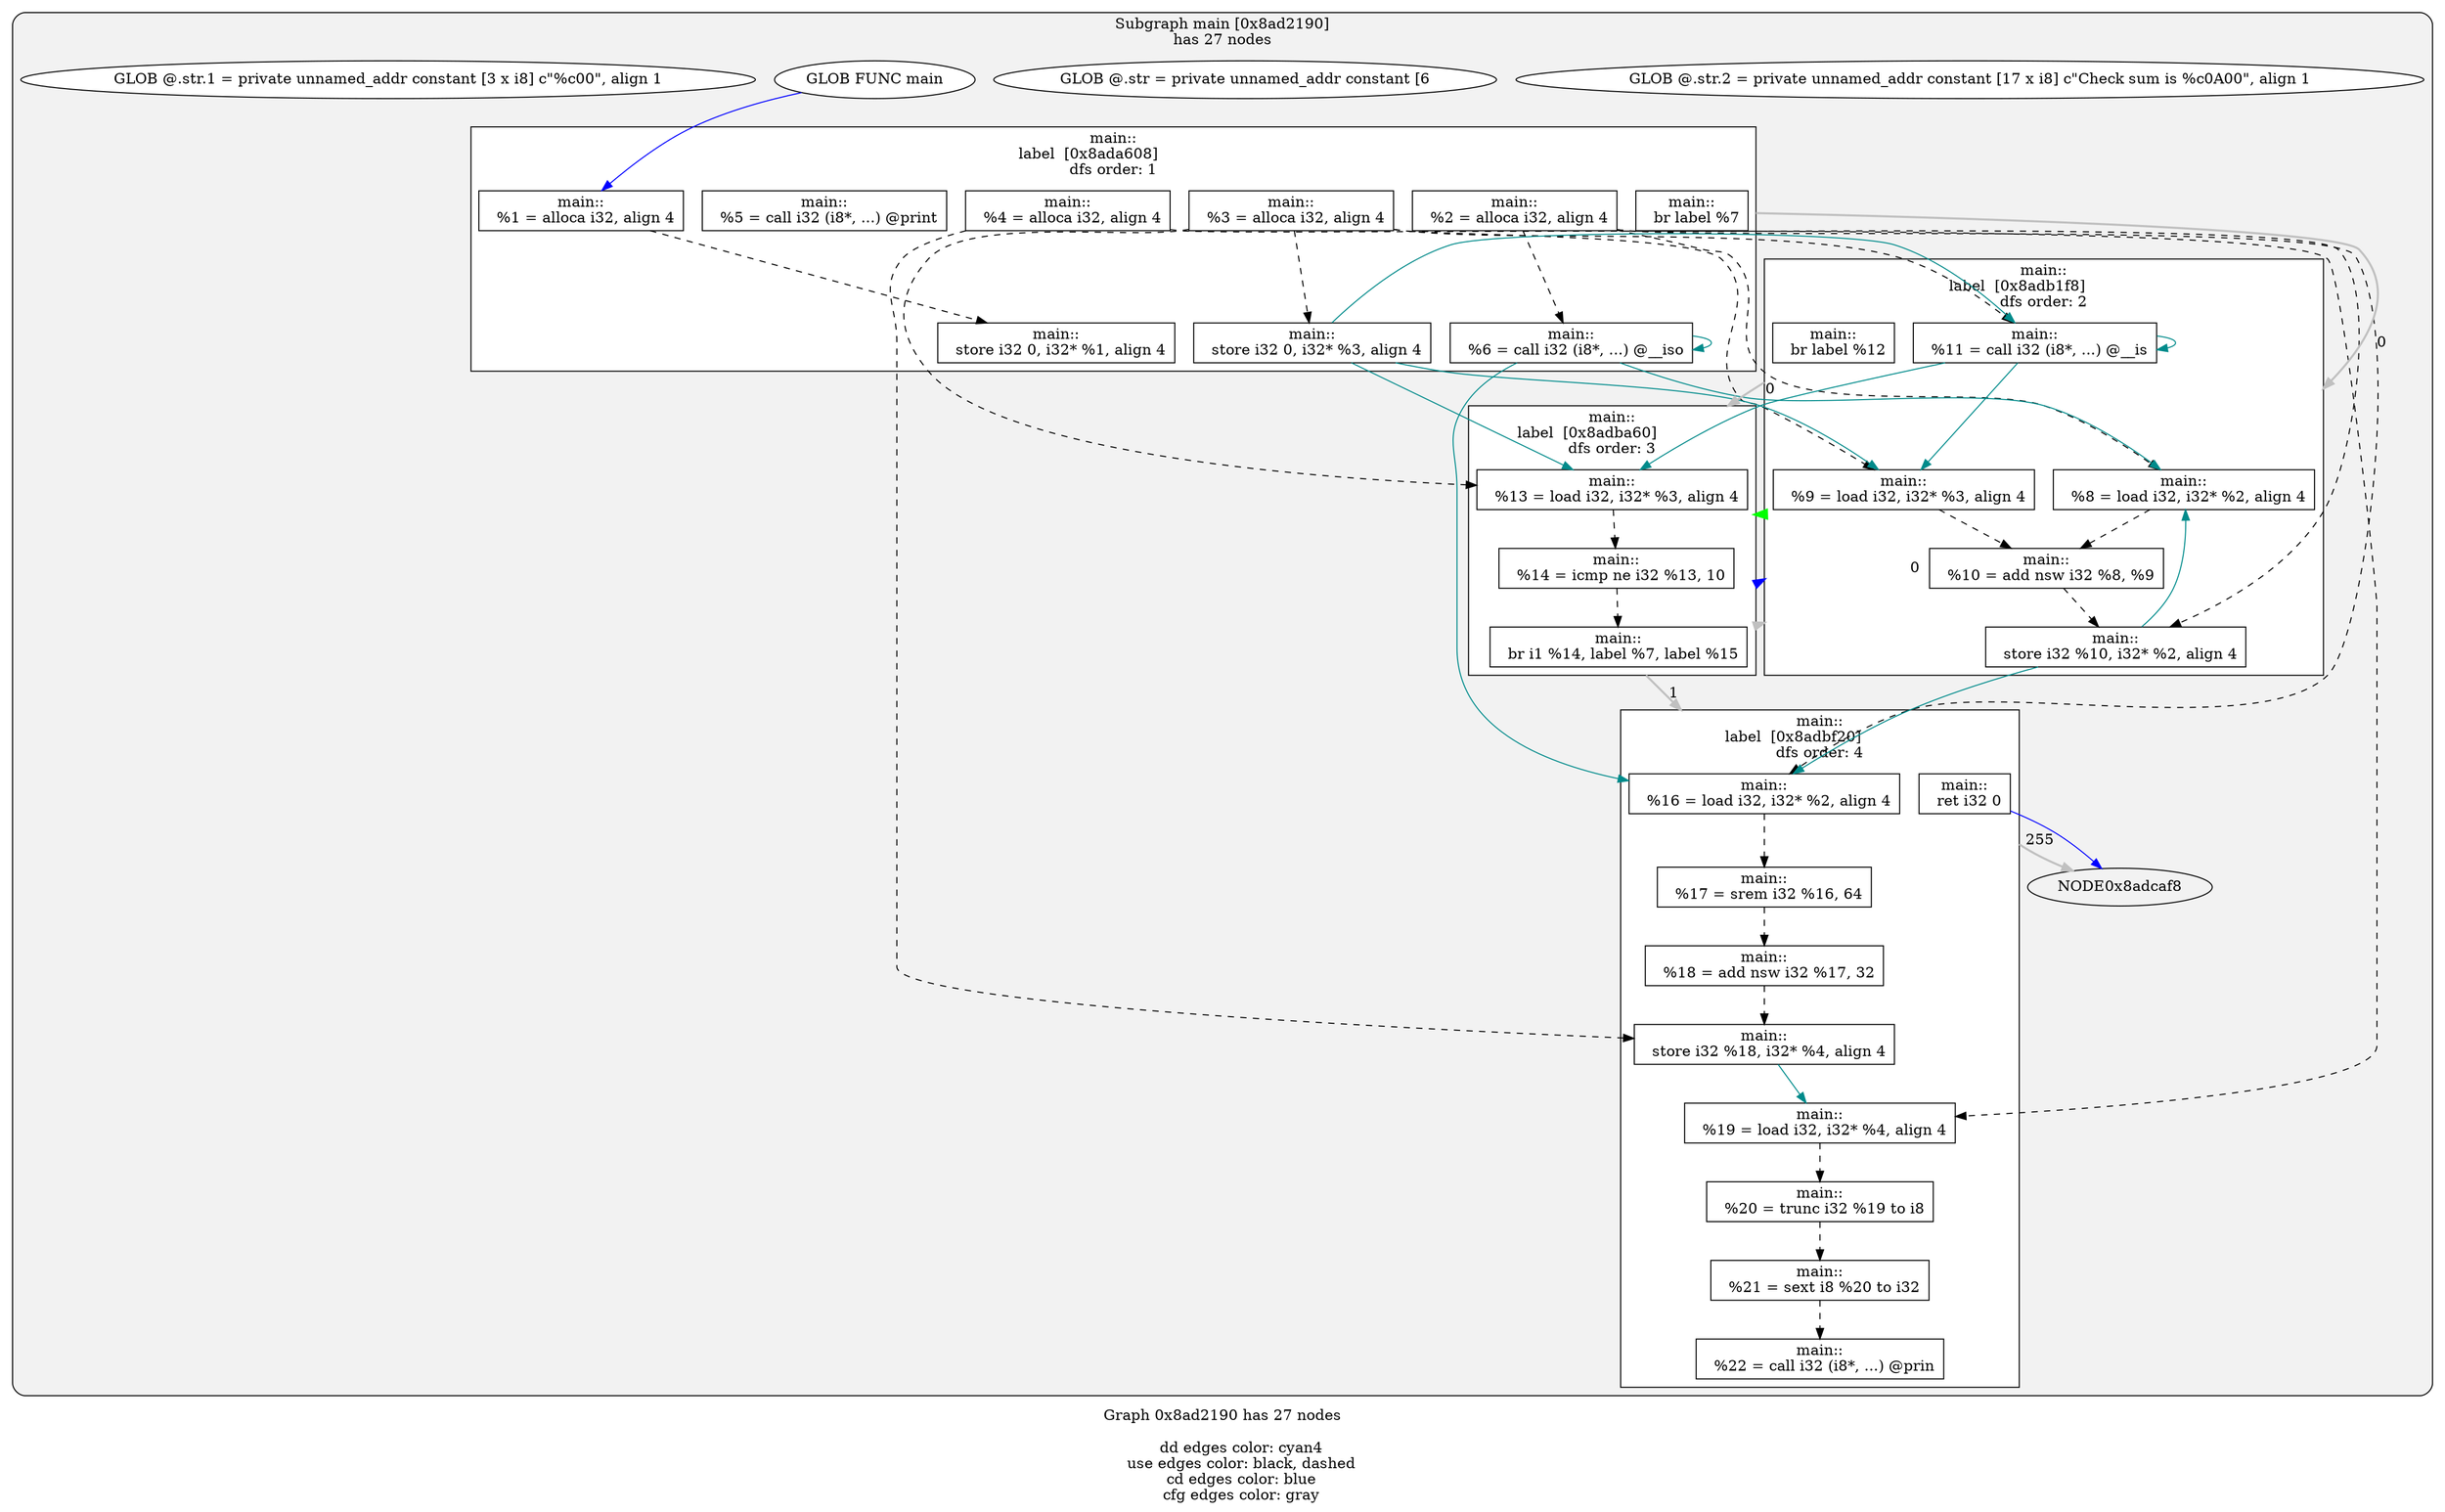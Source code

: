 digraph "DependenceGraph" {
	compound=true label="Graph 0x8ad2190 has 27 nodes\n
	dd edges color: cyan4
	use edges color: black, dashed
	cd edges color: blue
	cfg edges color: gray"

	/* subgraph 0x8ad2190 nodes */
	subgraph cluster_0x8ad2190 {
		style="filled, rounded" fillcolor=gray95
		label="Subgraph main [0x8ad2190]\nhas 27 nodes
"
		/* Basic Block main::
label  [0x8ada608] */
		subgraph cluster_bb_0x8ada608 {
			style=filled fillcolor=white
			label="main::
label  [0x8ada608]		\ndfs order: 1"
			NODE0x8ada718 [shape=rect label="0x8acebf4"]
			NODE0x8ada838 [shape=rect label="0x8ad51ac"]
			NODE0x8ada958 [shape=rect label="0x8ad29a4"]
			NODE0x8adaa88 [shape=rect label="0x8ad3144"]
			NODE0x8adabb8 [shape=rect label="0x8ad3188"]
			NODE0x8adace8 [shape=rect label="0x8ad31c8"]
			NODE0x8adae30 [shape=rect label="0x8ad321c"]
			NODE0x8adaf78 [shape=rect label="0x8ad3260"]
			NODE0x8adb0a8 [shape=rect label="0x8ad3294"]
		} /* cluster_bb_0x8ada608 */

		/* Basic Block main::
label  [0x8adb1f8] */
		subgraph cluster_bb_0x8adb1f8 {
			style=filled fillcolor=white
			label="main::
label  [0x8adb1f8]		\ndfs order: 2"
			NODE0x8adb308 [shape=rect label="0x8ad32c4"]
			NODE0x8adb438 [shape=rect label="0x8ad32fc"]
			NODE0x8adb568 [shape=rect label="0x8ad3340"]
			NODE0x8adb698 [shape=rect label="0x8ad3380"]
			NODE0x8adb7c8 [shape=rect label="0x8ad33cc"]
			NODE0x8adb910 [shape=rect label="0x8ad3404"]
		} /* cluster_bb_0x8adb1f8 */

		/* Basic Block main::
label  [0x8adba60] */
		subgraph cluster_bb_0x8adba60 {
			style=filled fillcolor=white
			label="main::
label  [0x8adba60]		\ndfs order: 3"
			NODE0x8adbb70 [shape=rect label="0x8ad3434"]
			NODE0x8adbca0 [shape=rect label="0x8ad3478"]
			NODE0x8adbdd0 [shape=rect label="0x8ad34c4"]
		} /* cluster_bb_0x8adba60 */

		/* Basic Block main::
label  [0x8adbf20] */
		subgraph cluster_bb_0x8adbf20 {
			style=filled fillcolor=white
			label="main::
label  [0x8adbf20]		\ndfs order: 4"
			NODE0x8adc030 [shape=rect label="0x8ad34f4"]
			NODE0x8adc160 [shape=rect label="0x8ad3538"]
			NODE0x8adc290 [shape=rect label="0x8ad3578"]
			NODE0x8adc3c0 [shape=rect label="0x8ad29e8"]
			NODE0x8adc4f0 [shape=rect label="0x8ad2924"]
			NODE0x8adc620 [shape=rect label="0x8ad295c"]
			NODE0x8adc750 [shape=rect label="0x8ad2c74"]
			NODE0x8adc880 [shape=rect label="0x8ad2cbc"]
			NODE0x8adc9c8 [shape=rect label="0x8ad35ac"]
		} /* cluster_bb_0x8adbf20 */

	NODE0x8adb0a8 -> NODE0x8adb308 [penwidth=2 label="0"  ltail=cluster_bb_0x8ada608  lhead=cluster_bb_0x8adb1f8  color="gray"]
	NODE0x8adb910 -> NODE0x8adbb70 [penwidth=2 label="0"  ltail=cluster_bb_0x8adb1f8  lhead=cluster_bb_0x8adba60  color="gray"]
	/* post-dominance frontiers */
NODE0x8adb308 -> NODE0x8adbdd0 [penwidth=3 color=green  ltail=cluster_bb_0x8adb1f8  lhead=cluster_bb_0x8adba60 constraint=false]
	NODE0x8adbdd0 -> NODE0x8adb308 [penwidth=2 label="0"  ltail=cluster_bb_0x8adba60  lhead=cluster_bb_0x8adb1f8  color="gray"]
	NODE0x8adbdd0 -> NODE0x8adc030 [penwidth=2 label="1"  ltail=cluster_bb_0x8adba60  lhead=cluster_bb_0x8adbf20  color="gray"]
	NODE0x8adbdd0 -> NODE0x8adb308 [penwidth=2 color=blue  ltail=cluster_bb_0x8adba60  lhead=cluster_bb_0x8adb1f8]
	NODE0x8adc9c8 -> NODE0x8adcaf8 [penwidth=2 label="255"  ltail=cluster_bb_0x8adbf20  lhead=cluster_bb_0x8adcbf8  color="gray"]
		NODE0x8ada718 [label="main::
  %1 = alloca i32, align 4" style=filled fillcolor=white]
		/* -- node 0x8acebf4
		 * ------------------------------------------- */
		/* DD edges */
		/* USE edges */
		NODE0x8ada718 -> NODE0x8adabb8 [color="black" rank=max style="dashed"]
		/* CD edges */
		/* ID edges */
		NODE0x8adc4f0 [label="main::
  %19 = load i32, i32* %4, align 4" style=filled fillcolor=white]
		/* -- node 0x8ad2924
		 * ------------------------------------------- */
		/* DD edges */
		/* USE edges */
		NODE0x8adc4f0 -> NODE0x8adc620 [color="black" rank=max style="dashed"]
		/* CD edges */
		/* ID edges */
		NODE0x8adc620 [label="main::
  %20 = trunc i32 %19 to i8" style=filled fillcolor=white]
		/* -- node 0x8ad295c
		 * ------------------------------------------- */
		/* DD edges */
		/* USE edges */
		NODE0x8adc620 -> NODE0x8adc750 [color="black" rank=max style="dashed"]
		/* CD edges */
		/* ID edges */
		NODE0x8ada958 [label="main::
  %3 = alloca i32, align 4" style=filled fillcolor=white]
		/* -- node 0x8ad29a4
		 * ------------------------------------------- */
		/* DD edges */
		/* USE edges */
		NODE0x8ada958 -> NODE0x8adaf78 [color="black" rank=max style="dashed"]
		NODE0x8ada958 -> NODE0x8adb438 [color="black" rank=max style="dashed"]
		NODE0x8ada958 -> NODE0x8adb7c8 [color="black" rank=max style="dashed"]
		NODE0x8ada958 -> NODE0x8adbb70 [color="black" rank=max style="dashed"]
		/* CD edges */
		/* ID edges */
		NODE0x8adc3c0 [label="main::
  store i32 %18, i32* %4, align 4" style=filled fillcolor=white]
		/* -- node 0x8ad29e8
		 * ------------------------------------------- */
		/* DD edges */
		NODE0x8adc3c0 -> NODE0x8adc4f0 [color="cyan4" rank=max]
		/* USE edges */
		/* CD edges */
		/* ID edges */
		NODE0x8adc750 [label="main::
  %21 = sext i8 %20 to i32" style=filled fillcolor=white]
		/* -- node 0x8ad2c74
		 * ------------------------------------------- */
		/* DD edges */
		/* USE edges */
		NODE0x8adc750 -> NODE0x8adc880 [color="black" rank=max style="dashed"]
		/* CD edges */
		/* ID edges */
		NODE0x8adc880 [label="main::
  %22 = call i32 (i8*, ...) @prin" style=filled fillcolor=white]
		/* -- node 0x8ad2cbc
		 * ------------------------------------------- */
		/* DD edges */
		/* USE edges */
		/* CD edges */
		/* ID edges */
		NODE0x8adaa88 [label="main::
  %4 = alloca i32, align 4" style=filled fillcolor=white]
		/* -- node 0x8ad3144
		 * ------------------------------------------- */
		/* DD edges */
		/* USE edges */
		NODE0x8adaa88 -> NODE0x8adc3c0 [color="black" rank=max style="dashed"]
		NODE0x8adaa88 -> NODE0x8adc4f0 [color="black" rank=max style="dashed"]
		/* CD edges */
		/* ID edges */
		NODE0x8adabb8 [label="main::
  store i32 0, i32* %1, align 4" style=filled fillcolor=white]
		/* -- node 0x8ad3188
		 * ------------------------------------------- */
		/* DD edges */
		/* USE edges */
		/* CD edges */
		/* ID edges */
		NODE0x8adace8 [label="main::
  %5 = call i32 (i8*, ...) @print" style=filled fillcolor=white]
		/* -- node 0x8ad31c8
		 * ------------------------------------------- */
		/* DD edges */
		/* USE edges */
		/* CD edges */
		/* ID edges */
		NODE0x8adae30 [label="main::
  %6 = call i32 (i8*, ...) @__iso" style=filled fillcolor=white]
		/* -- node 0x8ad321c
		 * ------------------------------------------- */
		/* DD edges */
		NODE0x8adae30 -> NODE0x8adae30 [color="cyan4" rank=max]
		NODE0x8adae30 -> NODE0x8adb308 [color="cyan4" rank=max]
		NODE0x8adae30 -> NODE0x8adc030 [color="cyan4" rank=max]
		/* USE edges */
		/* CD edges */
		/* ID edges */
		NODE0x8adaf78 [label="main::
  store i32 0, i32* %3, align 4" style=filled fillcolor=white]
		/* -- node 0x8ad3260
		 * ------------------------------------------- */
		/* DD edges */
		NODE0x8adaf78 -> NODE0x8adb438 [color="cyan4" rank=max]
		NODE0x8adaf78 -> NODE0x8adb7c8 [color="cyan4" rank=max]
		NODE0x8adaf78 -> NODE0x8adbb70 [color="cyan4" rank=max]
		/* USE edges */
		/* CD edges */
		/* ID edges */
		NODE0x8adb0a8 [label="main::
  br label %7" style=filled fillcolor=white]
		/* -- node 0x8ad3294
		 * ------------------------------------------- */
		/* DD edges */
		/* USE edges */
		/* CD edges */
		/* ID edges */
		NODE0x8adb308 [label="main::
  %8 = load i32, i32* %2, align 4" style=filled fillcolor=white]
		/* -- node 0x8ad32c4
		 * ------------------------------------------- */
		/* DD edges */
		/* USE edges */
		NODE0x8adb308 -> NODE0x8adb568 [color="black" rank=max style="dashed"]
		/* CD edges */
		/* ID edges */
		NODE0x8adb438 [label="main::
  %9 = load i32, i32* %3, align 4" style=filled fillcolor=white]
		/* -- node 0x8ad32fc
		 * ------------------------------------------- */
		/* DD edges */
		/* USE edges */
		NODE0x8adb438 -> NODE0x8adb568 [color="black" rank=max style="dashed"]
		/* CD edges */
		/* ID edges */
		NODE0x8adb568 [label="main::
  %10 = add nsw i32 %8, %9" style=filled fillcolor=white]
		/* -- node 0x8ad3340
		 * ------------------------------------------- */
		/* DD edges */
		/* USE edges */
		NODE0x8adb568 -> NODE0x8adb698 [color="black" rank=max style="dashed"]
		/* CD edges */
		/* ID edges */
		NODE0x8adb698 [label="main::
  store i32 %10, i32* %2, align 4" style=filled fillcolor=white]
		/* -- node 0x8ad3380
		 * ------------------------------------------- */
		/* DD edges */
		NODE0x8adb698 -> NODE0x8adb308 [color="cyan4" rank=max]
		NODE0x8adb698 -> NODE0x8adc030 [color="cyan4" rank=max]
		/* USE edges */
		/* CD edges */
		/* ID edges */
		NODE0x8adb7c8 [label="main::
  %11 = call i32 (i8*, ...) @__is" style=filled fillcolor=white]
		/* -- node 0x8ad33cc
		 * ------------------------------------------- */
		/* DD edges */
		NODE0x8adb7c8 -> NODE0x8adb438 [color="cyan4" rank=max]
		NODE0x8adb7c8 -> NODE0x8adb7c8 [color="cyan4" rank=max]
		NODE0x8adb7c8 -> NODE0x8adbb70 [color="cyan4" rank=max]
		/* USE edges */
		/* CD edges */
		/* ID edges */
		NODE0x8adb910 [label="main::
  br label %12" style=filled fillcolor=white]
		/* -- node 0x8ad3404
		 * ------------------------------------------- */
		/* DD edges */
		/* USE edges */
		/* CD edges */
		/* ID edges */
		NODE0x8adbb70 [label="main::
  %13 = load i32, i32* %3, align 4" style=filled fillcolor=white]
		/* -- node 0x8ad3434
		 * ------------------------------------------- */
		/* DD edges */
		/* USE edges */
		NODE0x8adbb70 -> NODE0x8adbca0 [color="black" rank=max style="dashed"]
		/* CD edges */
		/* ID edges */
		NODE0x8adbca0 [label="main::
  %14 = icmp ne i32 %13, 10" style=filled fillcolor=white]
		/* -- node 0x8ad3478
		 * ------------------------------------------- */
		/* DD edges */
		/* USE edges */
		NODE0x8adbca0 -> NODE0x8adbdd0 [color="black" rank=max style="dashed"]
		/* CD edges */
		/* ID edges */
		NODE0x8adbdd0 [label="main::
  br i1 %14, label %7, label %15" style=filled fillcolor=white]
		/* -- node 0x8ad34c4
		 * ------------------------------------------- */
		/* DD edges */
		/* USE edges */
		/* CD edges */
		/* ID edges */
		NODE0x8adc030 [label="main::
  %16 = load i32, i32* %2, align 4" style=filled fillcolor=white]
		/* -- node 0x8ad34f4
		 * ------------------------------------------- */
		/* DD edges */
		/* USE edges */
		NODE0x8adc030 -> NODE0x8adc160 [color="black" rank=max style="dashed"]
		/* CD edges */
		/* ID edges */
		NODE0x8adc160 [label="main::
  %17 = srem i32 %16, 64" style=filled fillcolor=white]
		/* -- node 0x8ad3538
		 * ------------------------------------------- */
		/* DD edges */
		/* USE edges */
		NODE0x8adc160 -> NODE0x8adc290 [color="black" rank=max style="dashed"]
		/* CD edges */
		/* ID edges */
		NODE0x8adc290 [label="main::
  %18 = add nsw i32 %17, 32" style=filled fillcolor=white]
		/* -- node 0x8ad3578
		 * ------------------------------------------- */
		/* DD edges */
		/* USE edges */
		NODE0x8adc290 -> NODE0x8adc3c0 [color="black" rank=max style="dashed"]
		/* CD edges */
		/* ID edges */
		NODE0x8adc9c8 [label="main::
  ret i32 0" style=filled fillcolor=white]
		/* -- node 0x8ad35ac
		 * ------------------------------------------- */
		/* DD edges */
		/* USE edges */
		/* CD edges */
		NODE0x8adc9c8 -> NODE0x8adcaf8 [color="blue"]
		/* ID edges */
		NODE0x8ada838 [label="main::
  %2 = alloca i32, align 4" style=filled fillcolor=white]
		/* -- node 0x8ad51ac
		 * ------------------------------------------- */
		/* DD edges */
		/* USE edges */
		NODE0x8ada838 -> NODE0x8adae30 [color="black" rank=max style="dashed"]
		NODE0x8ada838 -> NODE0x8adb308 [color="black" rank=max style="dashed"]
		NODE0x8ada838 -> NODE0x8adb698 [color="black" rank=max style="dashed"]
		NODE0x8ada838 -> NODE0x8adc030 [color="black" rank=max style="dashed"]
		/* CD edges */
		/* ID edges */
		NODE0x8ada408 [label="GLOB @.str.2 = private unnamed_addr constant [17 x i8] c\"Check sum is %c\0A\00\", align 1" style=filled fillcolor=white]
		/* -- node 0x8acea9c
		 * ------------------------------------------- */
		/* DD edges */
		/* USE edges */
		/* CD edges */
		/* ID edges */
		NODE0x8ada208 [label="GLOB @.str = private unnamed_addr constant [6" style=filled fillcolor=white]
		/* -- node 0x8aceb44
		 * ------------------------------------------- */
		/* DD edges */
		/* USE edges */
		/* CD edges */
		/* ID edges */
		NODE0x8ada508 [label="GLOB FUNC main" style=filled fillcolor=white]
		/* -- node 0x8aceb9c
		 * ------------------------------------------- */
		/* DD edges */
		/* USE edges */
		/* CD edges */
		NODE0x8ada508 -> NODE0x8ada718 [color="blue"]
		/* ID edges */
		NODE0x8ada308 [label="GLOB @.str.1 = private unnamed_addr constant [3 x i8] c\"%c\00\", align 1" style=filled fillcolor=white]
		/* -- node 0x8acefc4
		 * ------------------------------------------- */
		/* DD edges */
		/* USE edges */
		/* CD edges */
		/* ID edges */
	}
}
